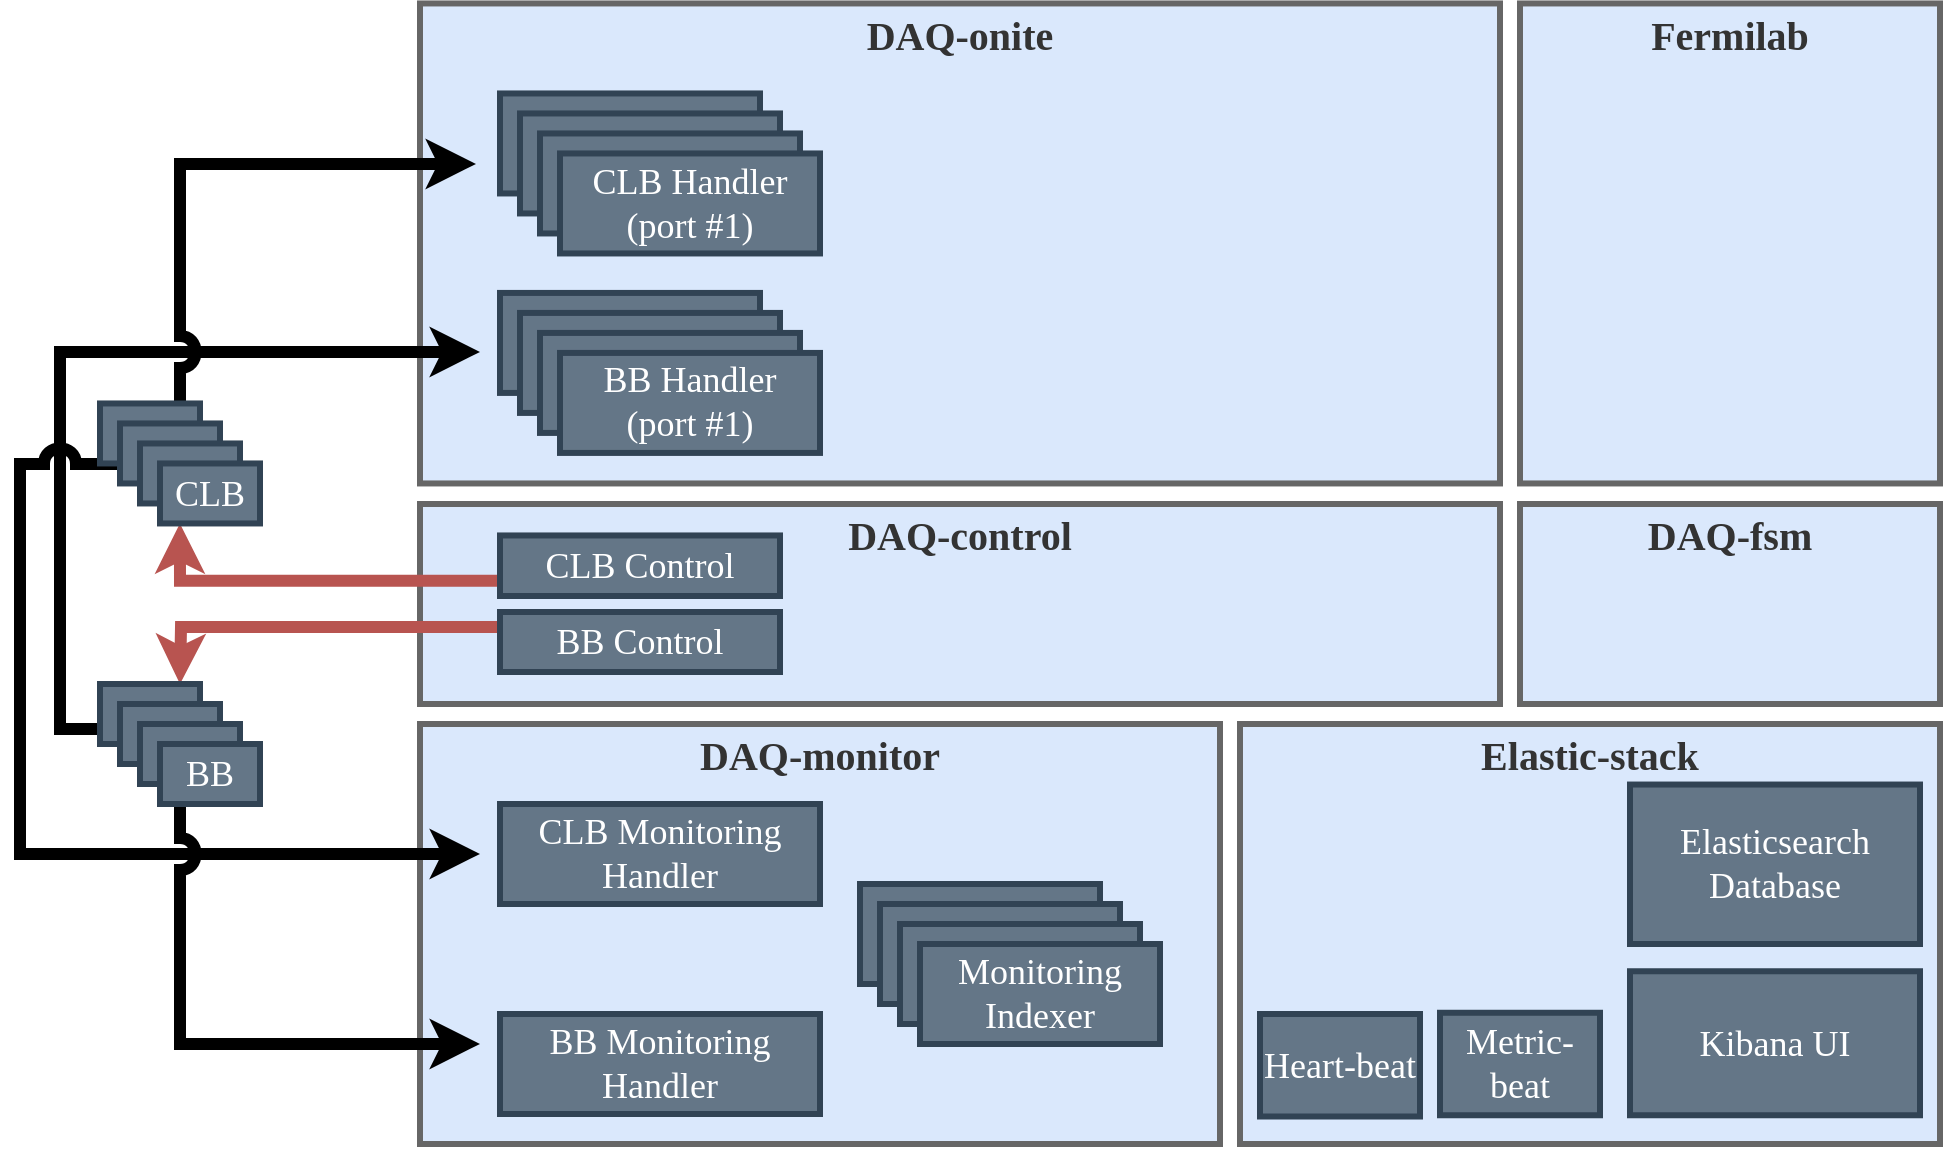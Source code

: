 <mxfile version="13.8.3" type="device"><diagram id="ByYj9_OFNJQ3FoiUH0uM" name="Page-1"><mxGraphModel dx="2415" dy="912" grid="1" gridSize="10" guides="1" tooltips="1" connect="1" arrows="1" fold="1" page="1" pageScale="1" pageWidth="827" pageHeight="1169" math="0" shadow="0"><root><mxCell id="0"/><mxCell id="1" parent="0"/><mxCell id="IRb7rLZqEssGCOmvbZ2l-61" value="" style="rounded=0;whiteSpace=wrap;html=1;fillColor=#dae8fc;strokeWidth=3;strokeColor=#666666;" vertex="1" parent="1"><mxGeometry x="160" y="330" width="540" height="100" as="geometry"/></mxCell><mxCell id="IRb7rLZqEssGCOmvbZ2l-65" value="" style="endArrow=classic;html=1;shadow=0;strokeColor=#b85450;strokeWidth=6;exitX=0;exitY=0.75;exitDx=0;exitDy=0;edgeStyle=orthogonalEdgeStyle;rounded=0;fillColor=#f8cecc;entryX=0.199;entryY=0.999;entryDx=0;entryDy=0;entryPerimeter=0;" edge="1" parent="1" source="IRb7rLZqEssGCOmvbZ2l-62" target="IRb7rLZqEssGCOmvbZ2l-38"><mxGeometry width="50" height="50" relative="1" as="geometry"><mxPoint x="70" y="389.73" as="sourcePoint"/><mxPoint x="43" y="340" as="targetPoint"/><Array as="points"><mxPoint x="40" y="368"/></Array></mxGeometry></mxCell><mxCell id="IRb7rLZqEssGCOmvbZ2l-66" value="" style="endArrow=classic;html=1;shadow=0;strokeColor=#b85450;strokeWidth=6;exitX=0;exitY=0.25;exitDx=0;exitDy=0;edgeStyle=orthogonalEdgeStyle;rounded=0;fillColor=#f8cecc;" edge="1" parent="1" source="IRb7rLZqEssGCOmvbZ2l-63"><mxGeometry width="50" height="50" relative="1" as="geometry"><mxPoint x="200" y="394.212" as="sourcePoint"/><mxPoint x="40" y="420" as="targetPoint"/></mxGeometry></mxCell><mxCell id="IRb7rLZqEssGCOmvbZ2l-1" value="" style="rounded=0;whiteSpace=wrap;html=1;fillColor=#dae8fc;strokeWidth=3;strokeColor=#666666;" vertex="1" parent="1"><mxGeometry x="160" y="79.73" width="540" height="240" as="geometry"/></mxCell><mxCell id="IRb7rLZqEssGCOmvbZ2l-32" value="" style="endArrow=classic;html=1;strokeWidth=6;fillColor=#d5e8d4;edgeStyle=orthogonalEdgeStyle;exitX=0;exitY=0.75;exitDx=0;exitDy=0;rounded=0;jumpStyle=arc;" edge="1" parent="1" source="IRb7rLZqEssGCOmvbZ2l-9"><mxGeometry width="50" height="50" relative="1" as="geometry"><mxPoint x="-20" y="254" as="sourcePoint"/><mxPoint x="190" y="254" as="targetPoint"/><Array as="points"><mxPoint x="-20" y="442"/><mxPoint x="-20" y="254"/><mxPoint x="120" y="254"/></Array></mxGeometry></mxCell><mxCell id="IRb7rLZqEssGCOmvbZ2l-31" value="" style="rounded=0;whiteSpace=wrap;html=1;fillColor=#dae8fc;strokeWidth=3;strokeColor=#666666;" vertex="1" parent="1"><mxGeometry x="160" y="440" width="400" height="210" as="geometry"/></mxCell><mxCell id="IRb7rLZqEssGCOmvbZ2l-54" value="" style="endArrow=classic;html=1;strokeWidth=6;fillColor=#e1d5e7;edgeStyle=orthogonalEdgeStyle;rounded=0;labelBorderColor=none;shadow=0;sketch=0;jumpStyle=arc;" edge="1" parent="1"><mxGeometry width="50" height="50" relative="1" as="geometry"><mxPoint x="20" y="310" as="sourcePoint"/><mxPoint x="190" y="505" as="targetPoint"/><Array as="points"><mxPoint x="-40" y="310"/><mxPoint x="-40" y="505"/></Array></mxGeometry></mxCell><mxCell id="IRb7rLZqEssGCOmvbZ2l-53" value="" style="endArrow=classic;html=1;strokeWidth=6;fillColor=#e1d5e7;edgeStyle=orthogonalEdgeStyle;rounded=0;jumpStyle=arc;" edge="1" parent="1"><mxGeometry width="50" height="50" relative="1" as="geometry"><mxPoint x="40" y="460" as="sourcePoint"/><mxPoint x="190" y="600" as="targetPoint"/><Array as="points"><mxPoint x="40" y="600"/></Array></mxGeometry></mxCell><mxCell id="IRb7rLZqEssGCOmvbZ2l-16" value="" style="endArrow=classic;html=1;strokeWidth=6;fillColor=#d5e8d4;edgeStyle=orthogonalEdgeStyle;rounded=0;jumpStyle=arc;" edge="1" parent="1" source="IRb7rLZqEssGCOmvbZ2l-36"><mxGeometry width="50" height="50" relative="1" as="geometry"><mxPoint x="40" y="270" as="sourcePoint"/><mxPoint x="188" y="160" as="targetPoint"/><Array as="points"><mxPoint x="40" y="160"/></Array></mxGeometry></mxCell><mxCell id="IRb7rLZqEssGCOmvbZ2l-9" value="&lt;font style=&quot;font-size: 18px&quot; face=&quot;lmodern&quot;&gt;BB&lt;br&gt;&lt;/font&gt;" style="rounded=0;whiteSpace=wrap;html=1;fillColor=#647687;strokeWidth=3;fontColor=#ffffff;strokeColor=#314354;" vertex="1" parent="1"><mxGeometry y="420" width="50" height="30" as="geometry"/></mxCell><mxCell id="IRb7rLZqEssGCOmvbZ2l-7" value="" style="rounded=0;whiteSpace=wrap;html=1;fillColor=#647687;strokeWidth=3;fontColor=#ffffff;strokeColor=#314354;" vertex="1" parent="1"><mxGeometry x="200" y="124.73" width="130" height="50" as="geometry"/></mxCell><mxCell id="IRb7rLZqEssGCOmvbZ2l-13" value="" style="rounded=0;whiteSpace=wrap;html=1;fillColor=#647687;strokeWidth=3;fontColor=#ffffff;strokeColor=#314354;" vertex="1" parent="1"><mxGeometry x="210" y="134.73" width="130" height="50" as="geometry"/></mxCell><mxCell id="IRb7rLZqEssGCOmvbZ2l-14" value="" style="rounded=0;whiteSpace=wrap;html=1;fillColor=#647687;strokeWidth=3;fontColor=#ffffff;strokeColor=#314354;" vertex="1" parent="1"><mxGeometry x="220" y="144.73" width="130" height="50" as="geometry"/></mxCell><mxCell id="IRb7rLZqEssGCOmvbZ2l-15" value="&lt;font style=&quot;font-size: 18px&quot; face=&quot;lmodern&quot;&gt;CLB Handler (port #1)&lt;br&gt;&lt;/font&gt;" style="rounded=0;whiteSpace=wrap;html=1;fillColor=#647687;strokeWidth=3;fontColor=#ffffff;strokeColor=#314354;" vertex="1" parent="1"><mxGeometry x="230" y="154.73" width="130" height="50" as="geometry"/></mxCell><mxCell id="IRb7rLZqEssGCOmvbZ2l-18" value="&lt;font style=&quot;font-size: 18px&quot; face=&quot;lmodern&quot;&gt;BB&lt;br&gt;&lt;/font&gt;" style="rounded=0;whiteSpace=wrap;html=1;fillColor=#647687;strokeWidth=3;fontColor=#ffffff;strokeColor=#314354;" vertex="1" parent="1"><mxGeometry x="10" y="430" width="50" height="30" as="geometry"/></mxCell><mxCell id="IRb7rLZqEssGCOmvbZ2l-19" value="&lt;font style=&quot;font-size: 18px&quot; face=&quot;lmodern&quot;&gt;BB&lt;br&gt;&lt;/font&gt;" style="rounded=0;whiteSpace=wrap;html=1;fillColor=#647687;strokeWidth=3;fontColor=#ffffff;strokeColor=#314354;" vertex="1" parent="1"><mxGeometry x="20" y="440" width="50" height="30" as="geometry"/></mxCell><mxCell id="IRb7rLZqEssGCOmvbZ2l-20" value="&lt;font style=&quot;font-size: 18px&quot; face=&quot;lmodern&quot;&gt;BB&lt;br&gt;&lt;/font&gt;" style="rounded=0;whiteSpace=wrap;html=1;fillColor=#647687;strokeWidth=3;fontColor=#ffffff;strokeColor=#314354;" vertex="1" parent="1"><mxGeometry x="30" y="450" width="50" height="30" as="geometry"/></mxCell><mxCell id="IRb7rLZqEssGCOmvbZ2l-23" value="" style="rounded=0;whiteSpace=wrap;html=1;fillColor=#647687;strokeWidth=3;fontColor=#ffffff;strokeColor=#314354;" vertex="1" parent="1"><mxGeometry x="200" y="224.46" width="130" height="50" as="geometry"/></mxCell><mxCell id="IRb7rLZqEssGCOmvbZ2l-24" value="" style="rounded=0;whiteSpace=wrap;html=1;fillColor=#647687;strokeWidth=3;fontColor=#ffffff;strokeColor=#314354;" vertex="1" parent="1"><mxGeometry x="210" y="234.46" width="130" height="50" as="geometry"/></mxCell><mxCell id="IRb7rLZqEssGCOmvbZ2l-25" value="" style="rounded=0;whiteSpace=wrap;html=1;fillColor=#647687;strokeWidth=3;fontColor=#ffffff;strokeColor=#314354;" vertex="1" parent="1"><mxGeometry x="220" y="244.46" width="130" height="50" as="geometry"/></mxCell><mxCell id="IRb7rLZqEssGCOmvbZ2l-26" value="&lt;font style=&quot;font-size: 18px&quot; face=&quot;lmodern&quot;&gt;BB Handler &lt;/font&gt;&lt;br&gt;&lt;font style=&quot;font-size: 18px&quot; face=&quot;lmodern&quot;&gt;&lt;font style=&quot;font-size: 18px&quot; face=&quot;lmodern&quot;&gt;(port #1)&lt;/font&gt;&lt;/font&gt;" style="rounded=0;whiteSpace=wrap;html=1;fillColor=#647687;strokeWidth=3;fontColor=#ffffff;strokeColor=#314354;" vertex="1" parent="1"><mxGeometry x="230" y="254.46" width="130" height="50" as="geometry"/></mxCell><mxCell id="IRb7rLZqEssGCOmvbZ2l-30" value="" style="rounded=0;whiteSpace=wrap;html=1;fillColor=#dae8fc;strokeWidth=3;strokeColor=#666666;" vertex="1" parent="1"><mxGeometry x="710" y="79.73" width="210" height="240" as="geometry"/></mxCell><mxCell id="IRb7rLZqEssGCOmvbZ2l-34" value="" style="rounded=0;whiteSpace=wrap;html=1;fillColor=#647687;strokeWidth=3;fontColor=#ffffff;strokeColor=#314354;" vertex="1" parent="1"><mxGeometry y="279.73" width="50" height="30" as="geometry"/></mxCell><mxCell id="IRb7rLZqEssGCOmvbZ2l-36" value="" style="rounded=0;whiteSpace=wrap;html=1;fillColor=#647687;strokeWidth=3;fontColor=#ffffff;strokeColor=#314354;" vertex="1" parent="1"><mxGeometry x="10" y="289.73" width="50" height="30" as="geometry"/></mxCell><mxCell id="IRb7rLZqEssGCOmvbZ2l-37" value="" style="rounded=0;whiteSpace=wrap;html=1;fillColor=#647687;strokeWidth=3;fontColor=#ffffff;strokeColor=#314354;" vertex="1" parent="1"><mxGeometry x="20" y="299.73" width="50" height="30" as="geometry"/></mxCell><mxCell id="IRb7rLZqEssGCOmvbZ2l-38" value="&lt;font style=&quot;font-size: 18px&quot; face=&quot;lmodern&quot;&gt;CLB&lt;br&gt;&lt;/font&gt;" style="rounded=0;whiteSpace=wrap;html=1;fillColor=#647687;strokeWidth=3;fontColor=#ffffff;strokeColor=#314354;" vertex="1" parent="1"><mxGeometry x="30" y="309.73" width="50" height="30" as="geometry"/></mxCell><mxCell id="IRb7rLZqEssGCOmvbZ2l-46" value="&lt;font style=&quot;font-size: 18px&quot; face=&quot;lmodern&quot;&gt;BB Monitoring Handler&lt;br&gt;&lt;/font&gt;" style="rounded=0;whiteSpace=wrap;html=1;fillColor=#647687;strokeWidth=3;fontColor=#ffffff;strokeColor=#314354;" vertex="1" parent="1"><mxGeometry x="200" y="585" width="160" height="50" as="geometry"/></mxCell><mxCell id="IRb7rLZqEssGCOmvbZ2l-47" value="&lt;font style=&quot;font-size: 18px&quot; face=&quot;lmodern&quot;&gt;CLB Monitoring Handler&lt;br&gt;&lt;/font&gt;" style="rounded=0;whiteSpace=wrap;html=1;fillColor=#647687;strokeWidth=3;fontColor=#ffffff;strokeColor=#314354;" vertex="1" parent="1"><mxGeometry x="200" y="480" width="160" height="50" as="geometry"/></mxCell><mxCell id="IRb7rLZqEssGCOmvbZ2l-57" value="" style="rounded=0;whiteSpace=wrap;html=1;fillColor=#647687;strokeWidth=3;fontColor=#ffffff;strokeColor=#314354;" vertex="1" parent="1"><mxGeometry x="380" y="520" width="120" height="50" as="geometry"/></mxCell><mxCell id="IRb7rLZqEssGCOmvbZ2l-58" value="" style="rounded=0;whiteSpace=wrap;html=1;fillColor=#647687;strokeWidth=3;fontColor=#ffffff;strokeColor=#314354;" vertex="1" parent="1"><mxGeometry x="390" y="530" width="120" height="50" as="geometry"/></mxCell><mxCell id="IRb7rLZqEssGCOmvbZ2l-59" value="" style="rounded=0;whiteSpace=wrap;html=1;fillColor=#647687;strokeWidth=3;fontColor=#ffffff;strokeColor=#314354;" vertex="1" parent="1"><mxGeometry x="400" y="540" width="120" height="50" as="geometry"/></mxCell><mxCell id="IRb7rLZqEssGCOmvbZ2l-60" value="&lt;font style=&quot;font-size: 18px&quot; face=&quot;lmodern&quot;&gt;Monitoring Indexer &lt;/font&gt;&lt;font style=&quot;font-size: 18px&quot; face=&quot;lmodern&quot;&gt;&lt;font style=&quot;font-size: 18px&quot; face=&quot;lmodern&quot;&gt;&lt;br&gt;&lt;/font&gt;&lt;/font&gt;" style="rounded=0;whiteSpace=wrap;html=1;fillColor=#647687;strokeWidth=3;fontColor=#ffffff;strokeColor=#314354;" vertex="1" parent="1"><mxGeometry x="410" y="550" width="120" height="50" as="geometry"/></mxCell><mxCell id="IRb7rLZqEssGCOmvbZ2l-62" value="&lt;font style=&quot;font-size: 18px&quot; face=&quot;lmodern&quot;&gt;CLB Control&lt;br&gt;&lt;/font&gt;" style="rounded=0;whiteSpace=wrap;html=1;fillColor=#647687;strokeWidth=3;fontColor=#ffffff;strokeColor=#314354;" vertex="1" parent="1"><mxGeometry x="200" y="345.73" width="140" height="30.27" as="geometry"/></mxCell><mxCell id="IRb7rLZqEssGCOmvbZ2l-63" value="&lt;font style=&quot;font-size: 18px&quot; face=&quot;lmodern&quot;&gt;BB Control&lt;br&gt;&lt;/font&gt;" style="rounded=0;whiteSpace=wrap;html=1;fillColor=#647687;strokeWidth=3;fontColor=#ffffff;strokeColor=#314354;" vertex="1" parent="1"><mxGeometry x="200" y="384" width="140" height="30" as="geometry"/></mxCell><mxCell id="IRb7rLZqEssGCOmvbZ2l-67" value="" style="rounded=0;whiteSpace=wrap;html=1;fillColor=#dae8fc;strokeWidth=3;strokeColor=#666666;" vertex="1" parent="1"><mxGeometry x="570" y="440" width="350" height="210" as="geometry"/></mxCell><mxCell id="IRb7rLZqEssGCOmvbZ2l-70" value="&lt;b&gt;&lt;font style=&quot;font-size: 20px&quot; face=&quot;lmodern&quot;&gt;DAQ-control&lt;/font&gt;&lt;/b&gt;" style="text;html=1;align=center;verticalAlign=middle;whiteSpace=wrap;rounded=0;fontColor=#333333;strokeWidth=3;" vertex="1" parent="1"><mxGeometry x="350" y="330" width="160" height="30.27" as="geometry"/></mxCell><mxCell id="IRb7rLZqEssGCOmvbZ2l-72" value="&lt;b&gt;&lt;font style=&quot;font-size: 20px&quot; face=&quot;lmodern&quot;&gt;DAQ-monitor&lt;/font&gt;&lt;/b&gt;" style="text;html=1;align=center;verticalAlign=middle;whiteSpace=wrap;rounded=0;fontColor=#333333;strokeWidth=3;" vertex="1" parent="1"><mxGeometry x="280" y="439.73" width="160" height="30.27" as="geometry"/></mxCell><mxCell id="IRb7rLZqEssGCOmvbZ2l-73" value="&lt;b&gt;&lt;font style=&quot;font-size: 20px&quot; face=&quot;lmodern&quot;&gt;DAQ-onite&lt;/font&gt;&lt;/b&gt;" style="text;html=1;align=center;verticalAlign=middle;whiteSpace=wrap;rounded=0;fontColor=#333333;strokeWidth=3;" vertex="1" parent="1"><mxGeometry x="350" y="79.73" width="160" height="30.27" as="geometry"/></mxCell><mxCell id="IRb7rLZqEssGCOmvbZ2l-74" value="&lt;b&gt;&lt;font style=&quot;font-size: 20px&quot; face=&quot;lmodern&quot;&gt;Elastic-stack&lt;/font&gt;&lt;/b&gt;" style="text;html=1;align=center;verticalAlign=middle;whiteSpace=wrap;rounded=0;fontColor=#333333;strokeWidth=3;" vertex="1" parent="1"><mxGeometry x="665" y="440" width="160" height="30.27" as="geometry"/></mxCell><mxCell id="IRb7rLZqEssGCOmvbZ2l-75" value="&lt;b&gt;&lt;font style=&quot;font-size: 20px&quot; face=&quot;lmodern&quot;&gt;Fermilab&lt;/font&gt;&lt;/b&gt;" style="text;html=1;align=center;verticalAlign=middle;whiteSpace=wrap;rounded=0;fontColor=#333333;strokeWidth=3;" vertex="1" parent="1"><mxGeometry x="735" y="79.73" width="160" height="30.27" as="geometry"/></mxCell><mxCell id="IRb7rLZqEssGCOmvbZ2l-76" value="" style="rounded=0;whiteSpace=wrap;html=1;fillColor=#dae8fc;strokeWidth=3;strokeColor=#666666;" vertex="1" parent="1"><mxGeometry x="710" y="330" width="210" height="100" as="geometry"/></mxCell><mxCell id="IRb7rLZqEssGCOmvbZ2l-77" value="&lt;b&gt;&lt;font style=&quot;font-size: 20px&quot; face=&quot;lmodern&quot;&gt;DAQ-fsm&lt;/font&gt;&lt;/b&gt;" style="text;html=1;align=center;verticalAlign=middle;whiteSpace=wrap;rounded=0;fontColor=#333333;strokeWidth=3;" vertex="1" parent="1"><mxGeometry x="735" y="330" width="160" height="30.27" as="geometry"/></mxCell><mxCell id="IRb7rLZqEssGCOmvbZ2l-78" value="&lt;font style=&quot;font-size: 18px&quot; face=&quot;lmodern&quot;&gt;Elasticsearch Database&lt;/font&gt;&lt;font style=&quot;font-size: 18px&quot; face=&quot;lmodern&quot;&gt;&lt;font style=&quot;font-size: 18px&quot; face=&quot;lmodern&quot;&gt;&lt;br&gt;&lt;/font&gt;&lt;/font&gt;" style="rounded=0;whiteSpace=wrap;html=1;fillColor=#647687;strokeWidth=3;fontColor=#ffffff;strokeColor=#314354;" vertex="1" parent="1"><mxGeometry x="765" y="470.27" width="145" height="79.73" as="geometry"/></mxCell><mxCell id="IRb7rLZqEssGCOmvbZ2l-79" value="&lt;font style=&quot;font-size: 18px&quot; face=&quot;lmodern&quot;&gt;Heart-beat&lt;/font&gt;&lt;font style=&quot;font-size: 18px&quot; face=&quot;lmodern&quot;&gt;&lt;font style=&quot;font-size: 18px&quot; face=&quot;lmodern&quot;&gt;&lt;br&gt;&lt;/font&gt;&lt;/font&gt;" style="rounded=0;whiteSpace=wrap;html=1;fillColor=#647687;strokeWidth=3;fontColor=#ffffff;strokeColor=#314354;" vertex="1" parent="1"><mxGeometry x="580" y="585" width="80" height="51.25" as="geometry"/></mxCell><mxCell id="IRb7rLZqEssGCOmvbZ2l-82" value="&lt;font style=&quot;font-size: 18px&quot; face=&quot;lmodern&quot;&gt;Kibana UI&lt;/font&gt;&lt;font style=&quot;font-size: 18px&quot; face=&quot;lmodern&quot;&gt;&lt;font style=&quot;font-size: 18px&quot; face=&quot;lmodern&quot;&gt;&lt;br&gt;&lt;/font&gt;&lt;/font&gt;" style="rounded=0;whiteSpace=wrap;html=1;fillColor=#647687;strokeWidth=3;fontColor=#ffffff;strokeColor=#314354;" vertex="1" parent="1"><mxGeometry x="765" y="563.63" width="145" height="72" as="geometry"/></mxCell><mxCell id="IRb7rLZqEssGCOmvbZ2l-83" value="&lt;font style=&quot;font-size: 18px&quot; face=&quot;lmodern&quot;&gt;Metric-beat&lt;/font&gt;&lt;font style=&quot;font-size: 18px&quot; face=&quot;lmodern&quot;&gt;&lt;font style=&quot;font-size: 18px&quot; face=&quot;lmodern&quot;&gt;&lt;br&gt;&lt;/font&gt;&lt;/font&gt;" style="rounded=0;whiteSpace=wrap;html=1;fillColor=#647687;strokeWidth=3;fontColor=#ffffff;strokeColor=#314354;" vertex="1" parent="1"><mxGeometry x="670" y="584.38" width="80" height="51.25" as="geometry"/></mxCell></root></mxGraphModel></diagram></mxfile>